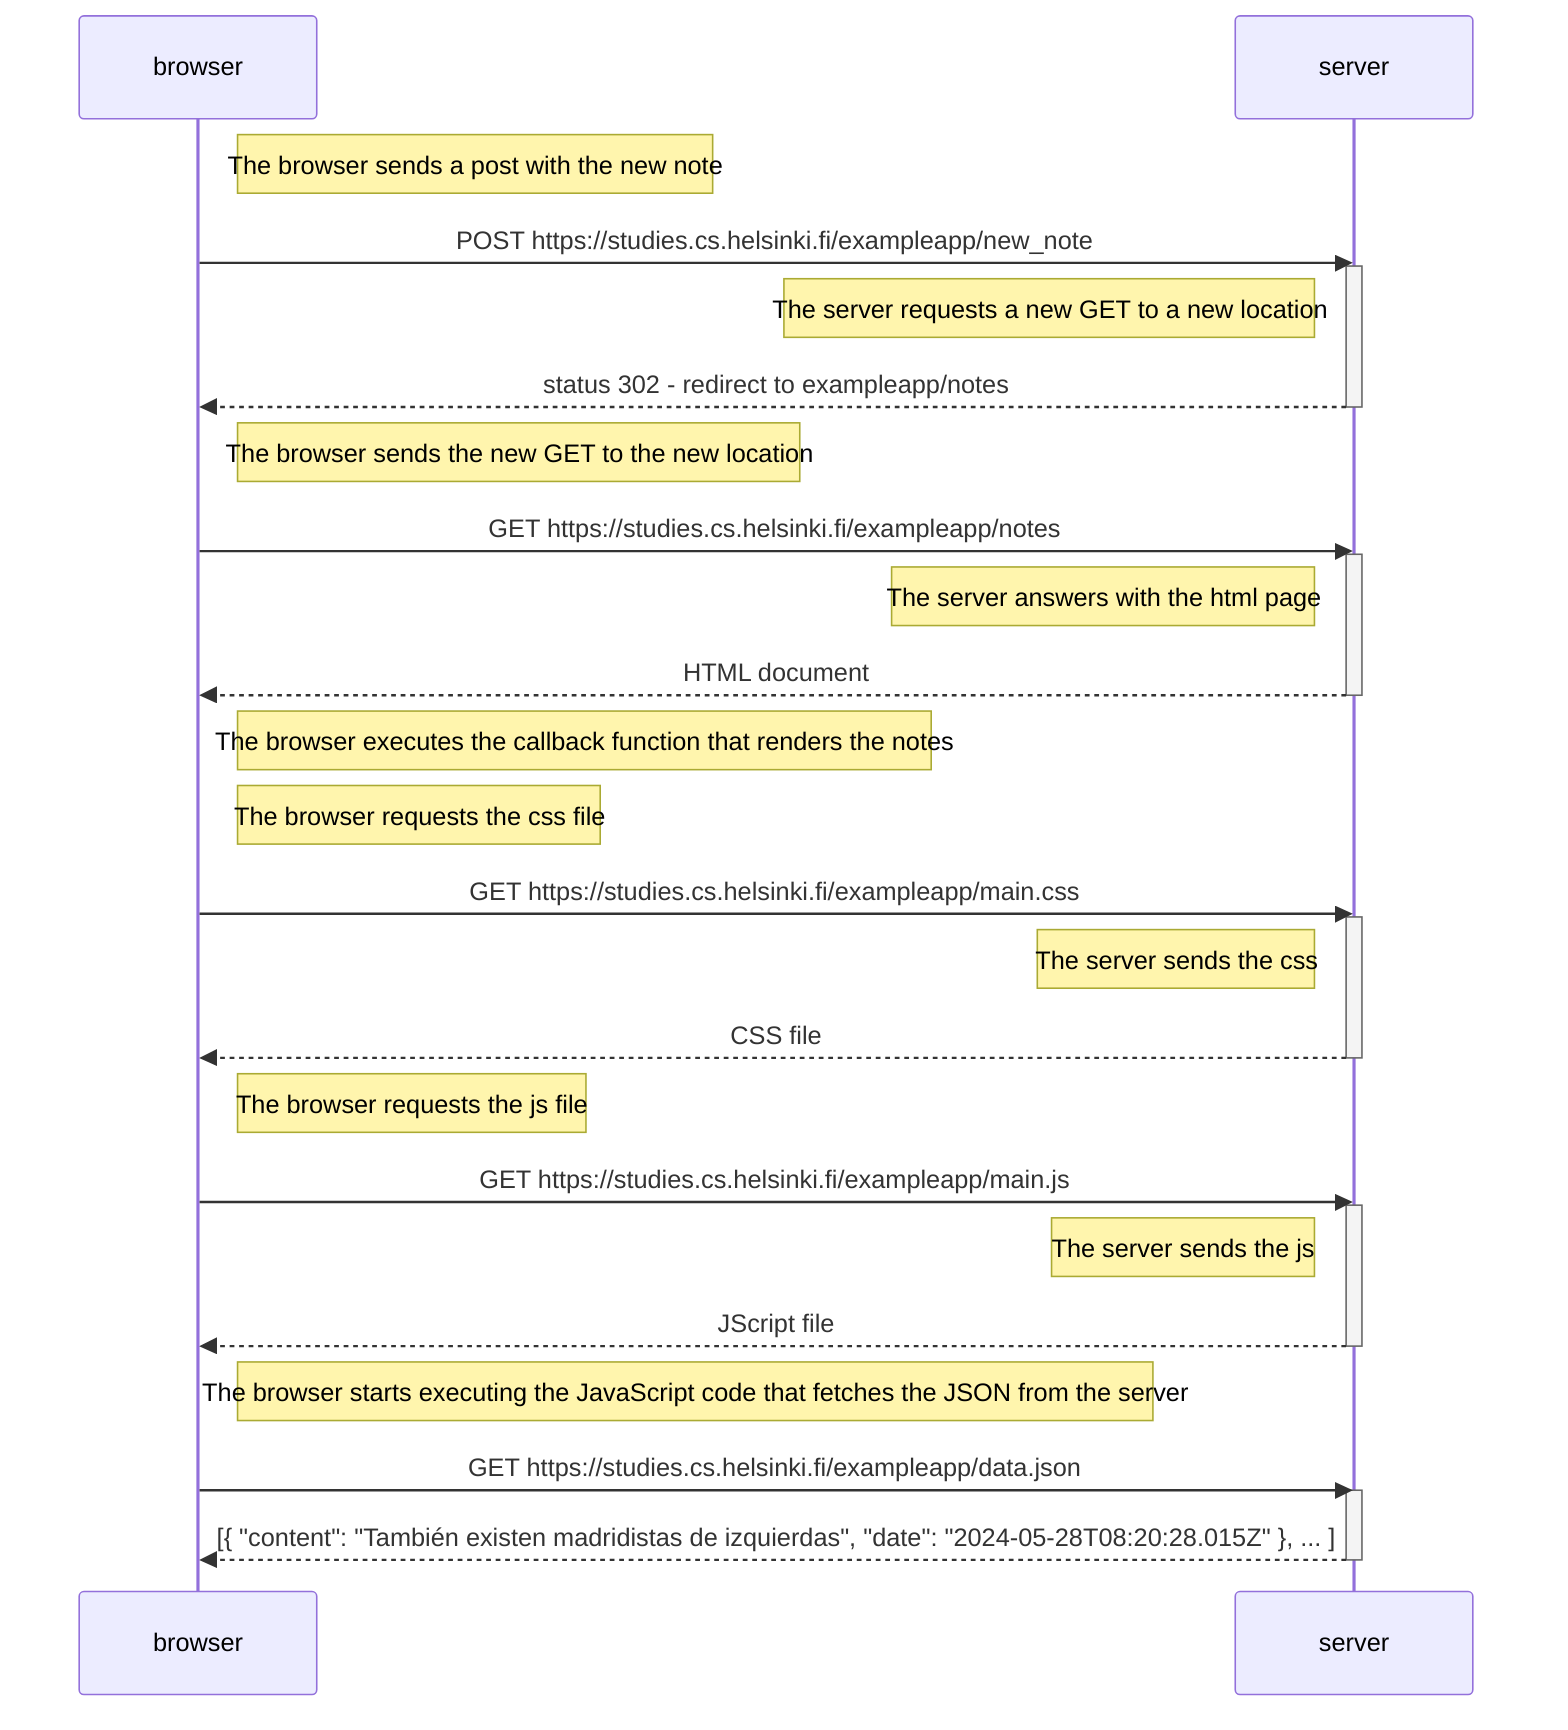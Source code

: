 sequenceDiagram
    participant browser
    participant server

    Note right of browser: The browser sends a post with the new note

    browser->>server: POST https://studies.cs.helsinki.fi/exampleapp/new_note
    activate server
    
    Note left of server: The server requests a new GET to a new location
    
    server-->>browser: status 302 - redirect to exampleapp/notes
    deactivate server

    Note right of browser: The browser sends the new GET to the new location

    browser->>server: GET https://studies.cs.helsinki.fi/exampleapp/notes
    activate server

    Note left of server: The server answers with the html page 

    server-->>browser: HTML document
    deactivate server

    Note right of browser: The browser executes the callback function that renders the notes

    Note right of browser: The browser requests the css file

    browser->>server: GET https://studies.cs.helsinki.fi/exampleapp/main.css
    activate server
    
    Note left of server: The server sends the css
    
    server-->>browser: CSS file
    deactivate server

    Note right of browser: The browser requests the js file

    browser->>server: GET https://studies.cs.helsinki.fi/exampleapp/main.js
    activate server
    
    Note left of server: The server sends the js

    server-->>browser: JScript file
    deactivate server

    Note right of browser: The browser starts executing the JavaScript code that fetches the JSON from the server
    
    browser->>server: GET https://studies.cs.helsinki.fi/exampleapp/data.json
    activate server
    server-->>browser: [{ "content": "También existen madridistas de izquierdas", "date": "2024-05-28T08:20:28.015Z" }, ... ]
    deactivate server